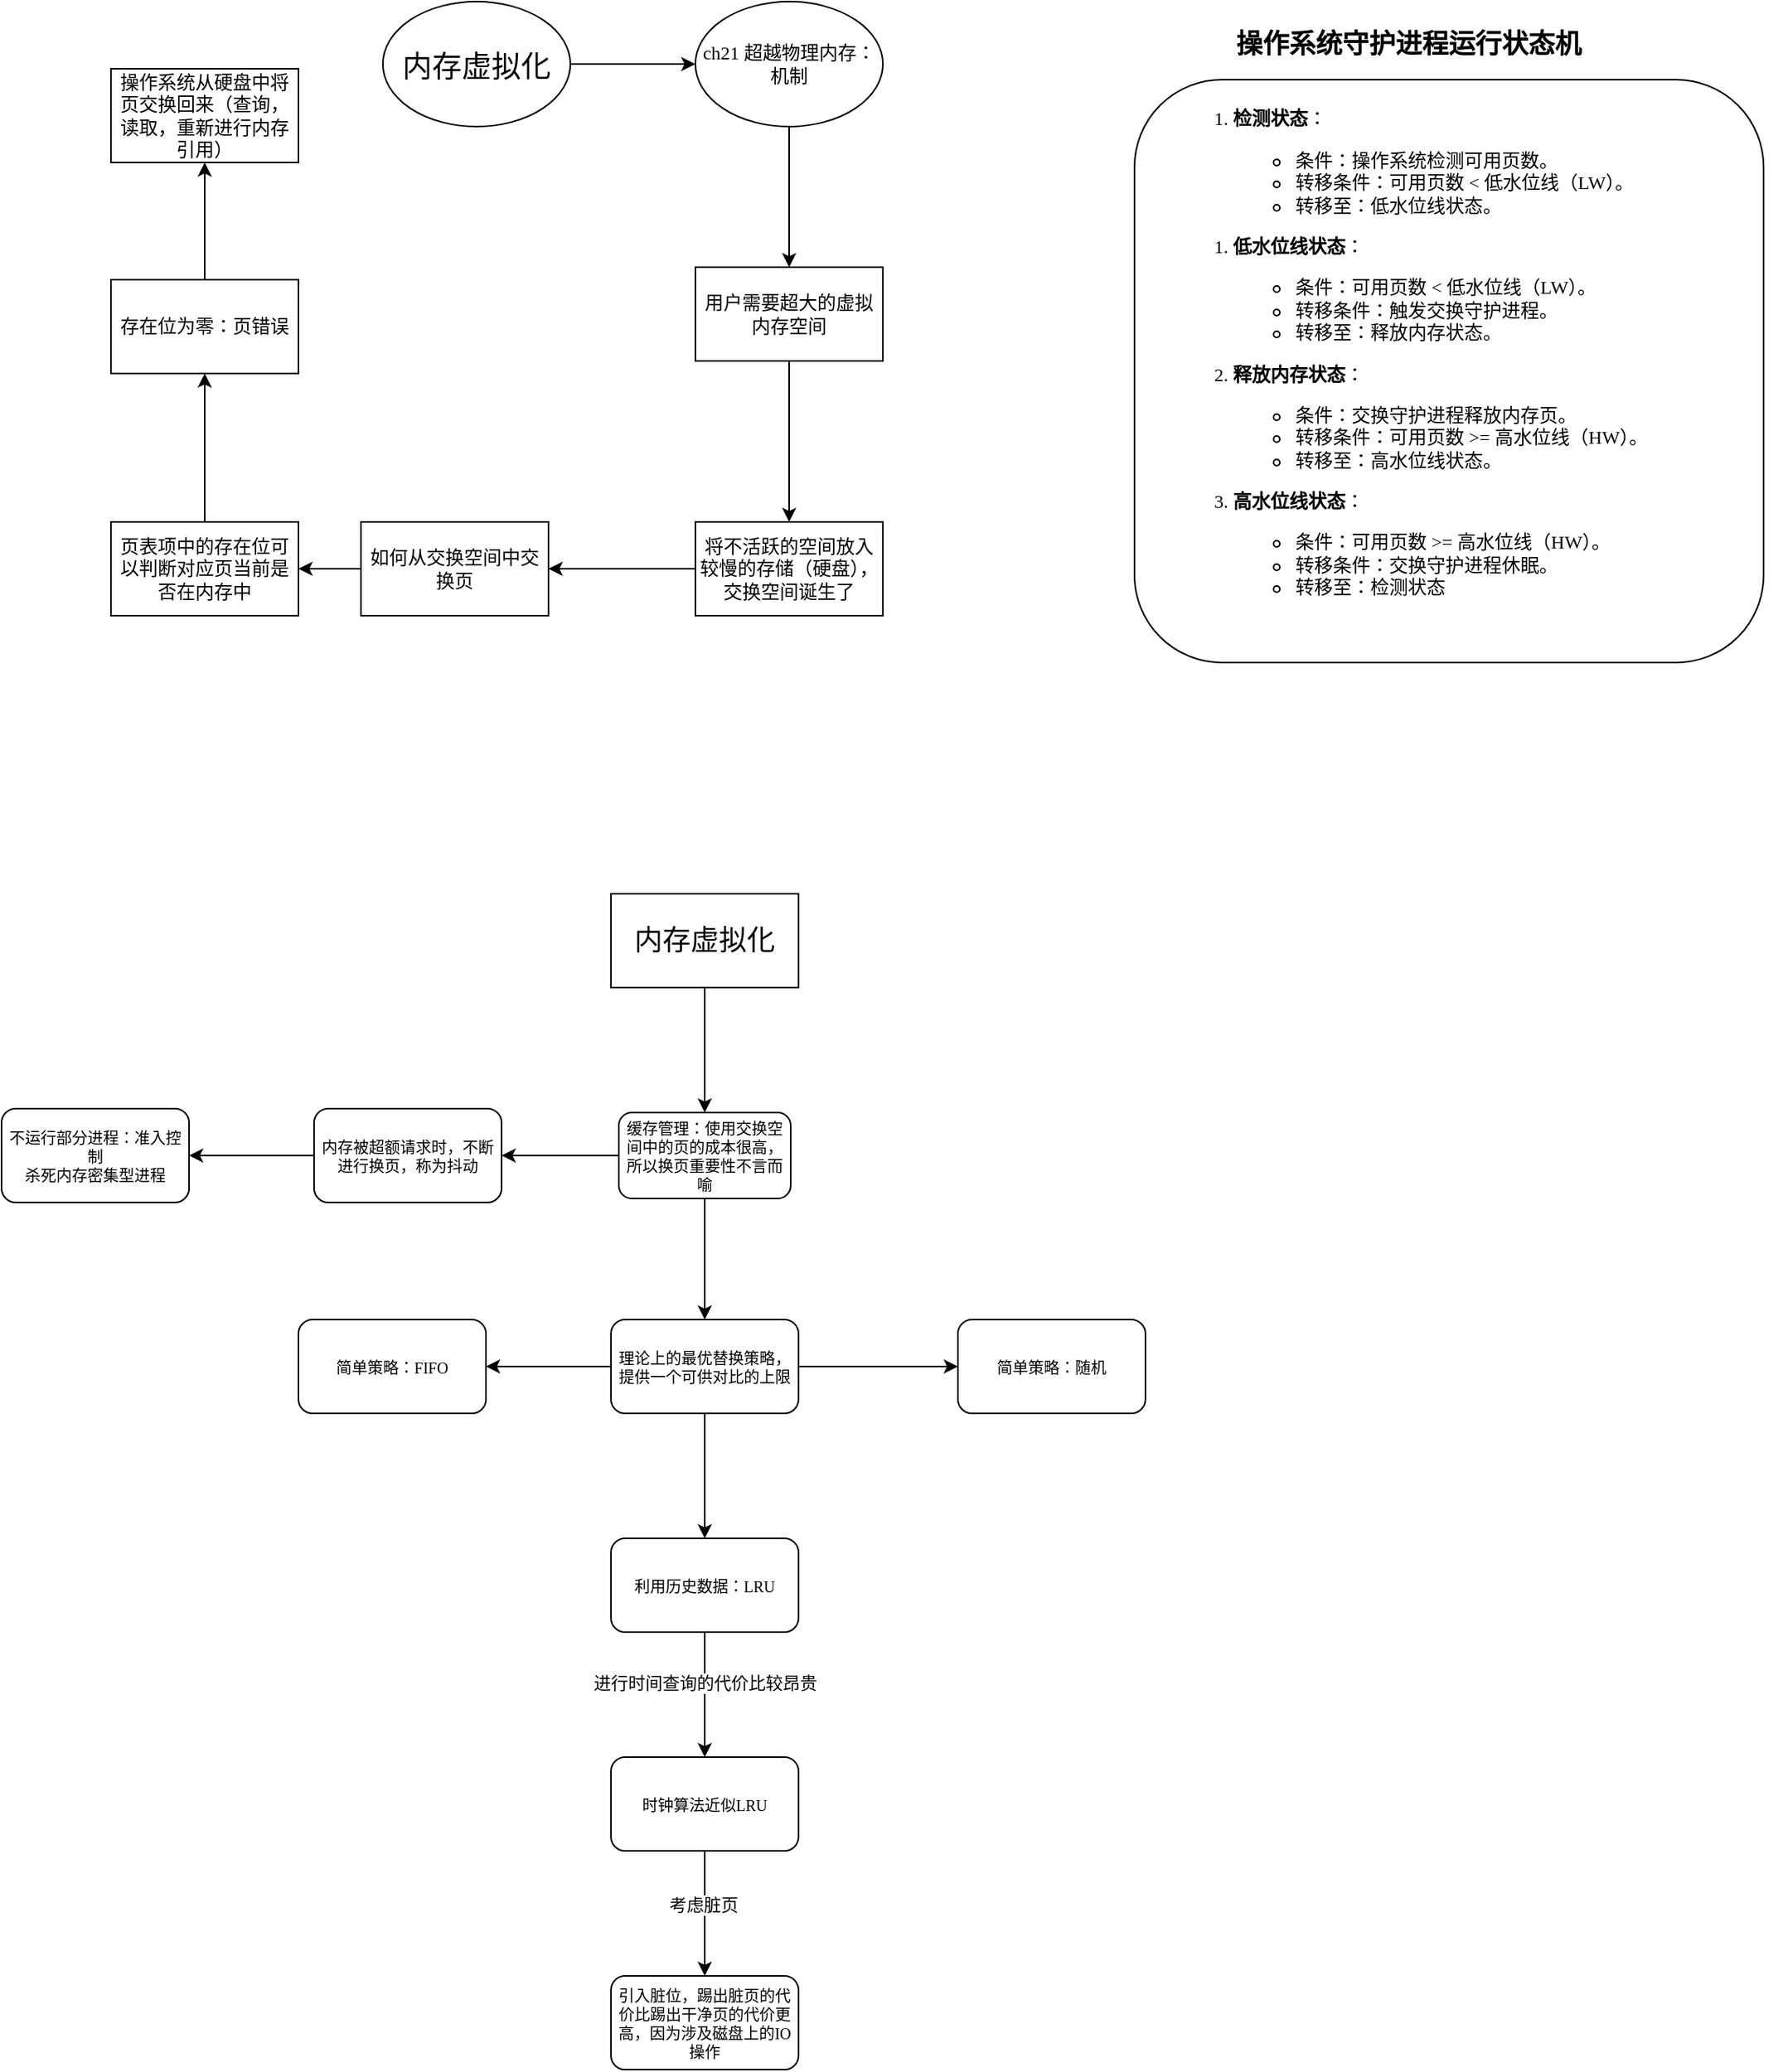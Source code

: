 <mxfile border="50" scale="3" compressed="false" locked="false" version="24.7.5">
  <diagram name="Blank" id="YmL12bMKpDGza6XwsDPr">
    <mxGraphModel dx="3270" dy="3230" grid="0" gridSize="10" guides="1" tooltips="1" connect="1" arrows="1" fold="1" page="0" pageScale="1" pageWidth="827" pageHeight="1169" background="none" math="1" shadow="0">
      <root>
        <mxCell id="X5NqExCQtvZxIxQ7pmgY-0" />
        <mxCell id="1" parent="X5NqExCQtvZxIxQ7pmgY-0" />
        <mxCell id="ypJDKsy0dtAMijzLyRpw-3" value="" style="edgeStyle=orthogonalEdgeStyle;rounded=0;orthogonalLoop=1;jettySize=auto;html=1;fontFamily=Ma Shan Zheng;fontSource=https%3A%2F%2Ffonts.googleapis.com%2Fcss%3Ffamily%3DMa%2BShan%2BZheng;" parent="1" source="ypJDKsy0dtAMijzLyRpw-1" target="ypJDKsy0dtAMijzLyRpw-2" edge="1">
          <mxGeometry relative="1" as="geometry" />
        </mxCell>
        <mxCell id="ypJDKsy0dtAMijzLyRpw-1" value="&lt;font style=&quot;font-size: 19px;&quot;&gt;内存虚拟化&lt;/font&gt;" style="ellipse;whiteSpace=wrap;html=1;fontSize=23;fontFamily=Ma Shan Zheng;fontSource=https%3A%2F%2Ffonts.googleapis.com%2Fcss%3Ffamily%3DMa%2BShan%2BZheng;" parent="1" vertex="1">
          <mxGeometry x="-205" y="-218" width="120" height="80" as="geometry" />
        </mxCell>
        <mxCell id="ypJDKsy0dtAMijzLyRpw-5" value="" style="edgeStyle=orthogonalEdgeStyle;rounded=0;orthogonalLoop=1;jettySize=auto;html=1;fontFamily=Ma Shan Zheng;fontSource=https%3A%2F%2Ffonts.googleapis.com%2Fcss%3Ffamily%3DMa%2BShan%2BZheng;" parent="1" source="ypJDKsy0dtAMijzLyRpw-2" target="ypJDKsy0dtAMijzLyRpw-4" edge="1">
          <mxGeometry relative="1" as="geometry" />
        </mxCell>
        <mxCell id="ypJDKsy0dtAMijzLyRpw-2" value="ch21 超越物理内存：机制" style="ellipse;whiteSpace=wrap;html=1;fontFamily=Ma Shan Zheng;fontSource=https%3A%2F%2Ffonts.googleapis.com%2Fcss%3Ffamily%3DMa%2BShan%2BZheng;" parent="1" vertex="1">
          <mxGeometry x="-5" y="-218" width="120" height="80" as="geometry" />
        </mxCell>
        <mxCell id="ypJDKsy0dtAMijzLyRpw-7" value="" style="edgeStyle=orthogonalEdgeStyle;rounded=0;orthogonalLoop=1;jettySize=auto;html=1;fontFamily=Ma Shan Zheng;fontSource=https%3A%2F%2Ffonts.googleapis.com%2Fcss%3Ffamily%3DMa%2BShan%2BZheng;" parent="1" source="ypJDKsy0dtAMijzLyRpw-4" target="ypJDKsy0dtAMijzLyRpw-6" edge="1">
          <mxGeometry relative="1" as="geometry" />
        </mxCell>
        <mxCell id="ypJDKsy0dtAMijzLyRpw-4" value="用户需要超大的虚拟内存空间" style="whiteSpace=wrap;html=1;fontFamily=Ma Shan Zheng;fontSource=https%3A%2F%2Ffonts.googleapis.com%2Fcss%3Ffamily%3DMa%2BShan%2BZheng;" parent="1" vertex="1">
          <mxGeometry x="-5" y="-48" width="120" height="60" as="geometry" />
        </mxCell>
        <mxCell id="ypJDKsy0dtAMijzLyRpw-9" value="" style="edgeStyle=orthogonalEdgeStyle;rounded=0;orthogonalLoop=1;jettySize=auto;html=1;fontFamily=Ma Shan Zheng;fontSource=https%3A%2F%2Ffonts.googleapis.com%2Fcss%3Ffamily%3DMa%2BShan%2BZheng;" parent="1" source="ypJDKsy0dtAMijzLyRpw-6" target="ypJDKsy0dtAMijzLyRpw-8" edge="1">
          <mxGeometry relative="1" as="geometry" />
        </mxCell>
        <mxCell id="ypJDKsy0dtAMijzLyRpw-6" value="将不活跃的空间放入较慢的存储（硬盘），交换空间诞生了" style="whiteSpace=wrap;html=1;fontFamily=Ma Shan Zheng;fontSource=https%3A%2F%2Ffonts.googleapis.com%2Fcss%3Ffamily%3DMa%2BShan%2BZheng;" parent="1" vertex="1">
          <mxGeometry x="-5" y="115" width="120" height="60" as="geometry" />
        </mxCell>
        <mxCell id="ypJDKsy0dtAMijzLyRpw-11" value="" style="edgeStyle=orthogonalEdgeStyle;rounded=0;orthogonalLoop=1;jettySize=auto;html=1;fontFamily=Ma Shan Zheng;fontSource=https%3A%2F%2Ffonts.googleapis.com%2Fcss%3Ffamily%3DMa%2BShan%2BZheng;" parent="1" source="ypJDKsy0dtAMijzLyRpw-8" target="ypJDKsy0dtAMijzLyRpw-10" edge="1">
          <mxGeometry relative="1" as="geometry" />
        </mxCell>
        <mxCell id="ypJDKsy0dtAMijzLyRpw-8" value="如何从交换空间中交换页" style="whiteSpace=wrap;html=1;fontFamily=Ma Shan Zheng;fontSource=https%3A%2F%2Ffonts.googleapis.com%2Fcss%3Ffamily%3DMa%2BShan%2BZheng;" parent="1" vertex="1">
          <mxGeometry x="-219" y="115" width="120" height="60" as="geometry" />
        </mxCell>
        <mxCell id="ypJDKsy0dtAMijzLyRpw-13" value="" style="edgeStyle=orthogonalEdgeStyle;rounded=0;orthogonalLoop=1;jettySize=auto;html=1;fontFamily=Ma Shan Zheng;fontSource=https%3A%2F%2Ffonts.googleapis.com%2Fcss%3Ffamily%3DMa%2BShan%2BZheng;" parent="1" source="ypJDKsy0dtAMijzLyRpw-10" target="ypJDKsy0dtAMijzLyRpw-12" edge="1">
          <mxGeometry relative="1" as="geometry" />
        </mxCell>
        <mxCell id="ypJDKsy0dtAMijzLyRpw-10" value="页表项中的存在位可以判断对应页当前是否在内存中" style="whiteSpace=wrap;html=1;fontFamily=Ma Shan Zheng;fontSource=https%3A%2F%2Ffonts.googleapis.com%2Fcss%3Ffamily%3DMa%2BShan%2BZheng;" parent="1" vertex="1">
          <mxGeometry x="-379" y="115" width="120" height="60" as="geometry" />
        </mxCell>
        <mxCell id="ypJDKsy0dtAMijzLyRpw-15" value="" style="edgeStyle=orthogonalEdgeStyle;rounded=0;orthogonalLoop=1;jettySize=auto;html=1;fontFamily=Ma Shan Zheng;fontSource=https%3A%2F%2Ffonts.googleapis.com%2Fcss%3Ffamily%3DMa%2BShan%2BZheng;" parent="1" source="ypJDKsy0dtAMijzLyRpw-12" target="ypJDKsy0dtAMijzLyRpw-14" edge="1">
          <mxGeometry relative="1" as="geometry" />
        </mxCell>
        <mxCell id="ypJDKsy0dtAMijzLyRpw-12" value="存在位为零：页错误" style="whiteSpace=wrap;html=1;fontFamily=Ma Shan Zheng;fontSource=https%3A%2F%2Ffonts.googleapis.com%2Fcss%3Ffamily%3DMa%2BShan%2BZheng;" parent="1" vertex="1">
          <mxGeometry x="-379" y="-40" width="120" height="60" as="geometry" />
        </mxCell>
        <mxCell id="ypJDKsy0dtAMijzLyRpw-14" value="操作系统从硬盘中将页交换回来（查询，读取，重新进行内存引用）" style="whiteSpace=wrap;html=1;fontFamily=Ma Shan Zheng;fontSource=https%3A%2F%2Ffonts.googleapis.com%2Fcss%3Ffamily%3DMa%2BShan%2BZheng;" parent="1" vertex="1">
          <mxGeometry x="-379" y="-175" width="120" height="60" as="geometry" />
        </mxCell>
        <mxCell id="ypJDKsy0dtAMijzLyRpw-38" value="" style="group;fontFamily=Ma Shan Zheng;fontSource=https%3A%2F%2Ffonts.googleapis.com%2Fcss%3Ffamily%3DMa%2BShan%2BZheng;" parent="1" vertex="1" connectable="0">
          <mxGeometry x="276" y="-206" width="414" height="411" as="geometry" />
        </mxCell>
        <mxCell id="ypJDKsy0dtAMijzLyRpw-26" value="&lt;b&gt;&lt;font style=&quot;font-size: 17px;&quot;&gt;操作系统守护进程运行状态机&lt;/font&gt;&lt;/b&gt;" style="text;html=1;align=center;verticalAlign=middle;resizable=0;points=[];autosize=1;strokeColor=none;fillColor=none;fontFamily=Ma Shan Zheng;fontSource=https%3A%2F%2Ffonts.googleapis.com%2Fcss%3Ffamily%3DMa%2BShan%2BZheng;" parent="ypJDKsy0dtAMijzLyRpw-38" vertex="1">
          <mxGeometry x="55" width="239" height="32" as="geometry" />
        </mxCell>
        <mxCell id="ypJDKsy0dtAMijzLyRpw-37" value="" style="group;fontFamily=Ma Shan Zheng;fontSource=https%3A%2F%2Ffonts.googleapis.com%2Fcss%3Ffamily%3DMa%2BShan%2BZheng;" parent="ypJDKsy0dtAMijzLyRpw-38" vertex="1" connectable="0">
          <mxGeometry y="38" width="414" height="373" as="geometry" />
        </mxCell>
        <mxCell id="ypJDKsy0dtAMijzLyRpw-35" value="&lt;ol&gt;&lt;li&gt;&lt;p style=&quot;background-color: initial; display: inline !important;&quot;&gt;&lt;strong&gt;检测状态&lt;/strong&gt;：&lt;/p&gt;&lt;/li&gt;&lt;/ol&gt;&lt;ul&gt;&lt;ul&gt;&lt;li&gt;&lt;span style=&quot;background-color: initial;&quot;&gt;条件：操作系统检测可用页数。&lt;/span&gt;&lt;/li&gt;&lt;li&gt;&lt;span style=&quot;background-color: initial;&quot;&gt;转移条件：可用页数 &amp;lt; 低水位线（LW）。&lt;/span&gt;&lt;/li&gt;&lt;li&gt;&lt;span style=&quot;background-color: initial;&quot;&gt;转移至：低水位线状态。&lt;/span&gt;&lt;/li&gt;&lt;/ul&gt;&lt;/ul&gt;&lt;ol&gt;&lt;li&gt;&lt;p&gt;&lt;strong&gt;低水位线状态&lt;/strong&gt;：&lt;/p&gt;&lt;ul&gt;&lt;li&gt;条件：可用页数 &amp;lt; 低水位线（LW）。&lt;/li&gt;&lt;li&gt;转移条件：触发交换守护进程。&lt;/li&gt;&lt;li&gt;转移至：释放内存状态。&lt;/li&gt;&lt;/ul&gt;&lt;/li&gt;&lt;li&gt;&lt;p&gt;&lt;strong&gt;释放内存状态&lt;/strong&gt;：&lt;/p&gt;&lt;ul&gt;&lt;li&gt;条件：交换守护进程释放内存页。&lt;/li&gt;&lt;li&gt;转移条件：可用页数 &amp;gt;= 高水位线（HW）。&lt;/li&gt;&lt;li&gt;转移至：高水位线状态。&lt;/li&gt;&lt;/ul&gt;&lt;/li&gt;&lt;li&gt;&lt;p&gt;&lt;strong&gt;高水位线状态&lt;/strong&gt;：&lt;/p&gt;&lt;ul&gt;&lt;li&gt;条件：可用页数 &amp;gt;= 高水位线（HW）。&lt;/li&gt;&lt;li&gt;转移条件：交换守护进程休眠。&lt;/li&gt;&lt;li&gt;转移至：检测状态&lt;/li&gt;&lt;/ul&gt;&lt;/li&gt;&lt;/ol&gt;" style="text;html=1;align=left;verticalAlign=middle;whiteSpace=wrap;rounded=0;fillColor=none;gradientColor=none;fontFamily=Ma Shan Zheng;fontSource=https%3A%2F%2Ffonts.googleapis.com%2Fcss%3Ffamily%3DMa%2BShan%2BZheng;" parent="ypJDKsy0dtAMijzLyRpw-37" vertex="1">
          <mxGeometry x="20.938" y="4.571" width="393.062" height="341.002" as="geometry" />
        </mxCell>
        <mxCell id="ypJDKsy0dtAMijzLyRpw-36" value="" style="rounded=1;whiteSpace=wrap;html=1;textOpacity=0;fillColor=none;fontFamily=Ma Shan Zheng;fontSource=https%3A%2F%2Ffonts.googleapis.com%2Fcss%3Ffamily%3DMa%2BShan%2BZheng;" parent="ypJDKsy0dtAMijzLyRpw-37" vertex="1">
          <mxGeometry width="402.579" height="373" as="geometry" />
        </mxCell>
        <mxCell id="ypJDKsy0dtAMijzLyRpw-41" value="" style="edgeStyle=orthogonalEdgeStyle;rounded=0;orthogonalLoop=1;jettySize=auto;html=1;fontFamily=Ma Shan Zheng;fontSource=https%3A%2F%2Ffonts.googleapis.com%2Fcss%3Ffamily%3DMa%2BShan%2BZheng;" parent="1" source="ypJDKsy0dtAMijzLyRpw-39" target="ypJDKsy0dtAMijzLyRpw-40" edge="1">
          <mxGeometry relative="1" as="geometry" />
        </mxCell>
        <mxCell id="ypJDKsy0dtAMijzLyRpw-39" value="&lt;span style=&quot;font-size: 18px;&quot;&gt;&lt;font data-font-src=&quot;https://fonts.googleapis.com/css?family=Ma+Shan+Zheng&quot; face=&quot;Ma Shan Zheng&quot;&gt;内存虚拟化&lt;/font&gt;&lt;/span&gt;" style="whiteSpace=wrap;html=1;fontFamily=Ma Shan Zheng;fontSource=https%3A%2F%2Ffonts.googleapis.com%2Fcss%3Ffamily%3DMa%2BShan%2BZheng;" parent="1" vertex="1">
          <mxGeometry x="-59" y="353" width="120" height="60" as="geometry" />
        </mxCell>
        <mxCell id="zONBT_2-abQSKV9IxU---3" value="" style="edgeStyle=orthogonalEdgeStyle;rounded=0;orthogonalLoop=1;jettySize=auto;html=1;" edge="1" parent="1" source="ypJDKsy0dtAMijzLyRpw-40" target="zONBT_2-abQSKV9IxU---2">
          <mxGeometry relative="1" as="geometry" />
        </mxCell>
        <mxCell id="zONBT_2-abQSKV9IxU---19" value="" style="edgeStyle=orthogonalEdgeStyle;rounded=0;orthogonalLoop=1;jettySize=auto;html=1;" edge="1" parent="1" source="ypJDKsy0dtAMijzLyRpw-40" target="zONBT_2-abQSKV9IxU---18">
          <mxGeometry relative="1" as="geometry" />
        </mxCell>
        <mxCell id="ypJDKsy0dtAMijzLyRpw-40" value="&lt;font style=&quot;font-size: 10px;&quot; data-font-src=&quot;https://fonts.googleapis.com/css?family=Ma+Shan+Zheng&quot; face=&quot;Ma Shan Zheng&quot;&gt;&lt;font style=&quot;font-size: 10px;&quot; data-font-src=&quot;https://fonts.googleapis.com/css?family=Ma+Shan+Zheng&quot;&gt;缓存管&lt;/font&gt;&lt;font style=&quot;font-size: 10px;&quot; data-font-src=&quot;https://fonts.googleapis.com/css?family=Noto+Serif+Simplified+Chinese&quot;&gt;理：使用交换空间中的页的成本很高，所以换页重要性不言而喻&lt;/font&gt;&lt;/font&gt;" style="rounded=1;whiteSpace=wrap;html=1;fontFamily=Ma Shan Zheng;fontSource=https%3A%2F%2Ffonts.googleapis.com%2Fcss%3Ffamily%3DMa%2BShan%2BZheng;fontSize=10;" parent="1" vertex="1">
          <mxGeometry x="-54" y="493" width="110" height="55" as="geometry" />
        </mxCell>
        <mxCell id="zONBT_2-abQSKV9IxU---5" value="" style="edgeStyle=orthogonalEdgeStyle;rounded=0;orthogonalLoop=1;jettySize=auto;html=1;" edge="1" parent="1" source="zONBT_2-abQSKV9IxU---2" target="zONBT_2-abQSKV9IxU---4">
          <mxGeometry relative="1" as="geometry" />
        </mxCell>
        <mxCell id="zONBT_2-abQSKV9IxU---7" value="" style="edgeStyle=orthogonalEdgeStyle;rounded=0;orthogonalLoop=1;jettySize=auto;html=1;" edge="1" parent="1" source="zONBT_2-abQSKV9IxU---2" target="zONBT_2-abQSKV9IxU---6">
          <mxGeometry relative="1" as="geometry" />
        </mxCell>
        <mxCell id="zONBT_2-abQSKV9IxU---9" value="" style="edgeStyle=orthogonalEdgeStyle;rounded=0;orthogonalLoop=1;jettySize=auto;html=1;" edge="1" parent="1" source="zONBT_2-abQSKV9IxU---2" target="zONBT_2-abQSKV9IxU---8">
          <mxGeometry relative="1" as="geometry" />
        </mxCell>
        <mxCell id="zONBT_2-abQSKV9IxU---2" value="理论上的最优替换策略，提供一个可供对比的上限" style="whiteSpace=wrap;html=1;fontSize=10;fontFamily=Ma Shan Zheng;rounded=1;fontSource=https%3A%2F%2Ffonts.googleapis.com%2Fcss%3Ffamily%3DMa%2BShan%2BZheng;" vertex="1" parent="1">
          <mxGeometry x="-59" y="625.5" width="120" height="60" as="geometry" />
        </mxCell>
        <mxCell id="zONBT_2-abQSKV9IxU---4" value="简单策略：&lt;font face=&quot;Comic Sans MS&quot;&gt;FIFO&lt;/font&gt;" style="rounded=1;whiteSpace=wrap;html=1;fontSize=10;fontFamily=Ma Shan Zheng;fontSource=https%3A%2F%2Ffonts.googleapis.com%2Fcss%3Ffamily%3DMa%2BShan%2BZheng;" vertex="1" parent="1">
          <mxGeometry x="-259" y="625.5" width="120" height="60" as="geometry" />
        </mxCell>
        <mxCell id="zONBT_2-abQSKV9IxU---6" value="简单策略：随机" style="rounded=1;whiteSpace=wrap;html=1;fontSize=10;fontFamily=Ma Shan Zheng;fontSource=https%3A%2F%2Ffonts.googleapis.com%2Fcss%3Ffamily%3DMa%2BShan%2BZheng;" vertex="1" parent="1">
          <mxGeometry x="163" y="625.5" width="120" height="60" as="geometry" />
        </mxCell>
        <mxCell id="zONBT_2-abQSKV9IxU---11" value="" style="edgeStyle=orthogonalEdgeStyle;rounded=0;orthogonalLoop=1;jettySize=auto;html=1;" edge="1" parent="1" source="zONBT_2-abQSKV9IxU---8" target="zONBT_2-abQSKV9IxU---10">
          <mxGeometry relative="1" as="geometry" />
        </mxCell>
        <mxCell id="zONBT_2-abQSKV9IxU---12" value="&lt;font face=&quot;Ma Shan Zheng&quot;&gt;进行时间查询的代价比较昂贵&lt;/font&gt;" style="edgeLabel;html=1;align=center;verticalAlign=middle;resizable=0;points=[];" vertex="1" connectable="0" parent="zONBT_2-abQSKV9IxU---11">
          <mxGeometry x="-0.194" relative="1" as="geometry">
            <mxPoint as="offset" />
          </mxGeometry>
        </mxCell>
        <mxCell id="zONBT_2-abQSKV9IxU---8" value="利用历史数据：&lt;font face=&quot;Comic Sans MS&quot;&gt;LRU&lt;/font&gt;" style="whiteSpace=wrap;html=1;fontSize=10;fontFamily=Ma Shan Zheng;rounded=1;fontSource=https%3A%2F%2Ffonts.googleapis.com%2Fcss%3Ffamily%3DMa%2BShan%2BZheng;" vertex="1" parent="1">
          <mxGeometry x="-59" y="765.5" width="120" height="60" as="geometry" />
        </mxCell>
        <mxCell id="zONBT_2-abQSKV9IxU---14" value="" style="edgeStyle=orthogonalEdgeStyle;rounded=0;orthogonalLoop=1;jettySize=auto;html=1;" edge="1" parent="1" source="zONBT_2-abQSKV9IxU---10" target="zONBT_2-abQSKV9IxU---13">
          <mxGeometry relative="1" as="geometry" />
        </mxCell>
        <mxCell id="zONBT_2-abQSKV9IxU---15" value="考虑脏页" style="edgeLabel;html=1;align=center;verticalAlign=middle;resizable=0;points=[];fontFamily=Ma Shan Zheng;fontSource=https%3A%2F%2Ffonts.googleapis.com%2Fcss%3Ffamily%3DMa%2BShan%2BZheng;" vertex="1" connectable="0" parent="zONBT_2-abQSKV9IxU---14">
          <mxGeometry x="-0.14" y="-1" relative="1" as="geometry">
            <mxPoint as="offset" />
          </mxGeometry>
        </mxCell>
        <mxCell id="zONBT_2-abQSKV9IxU---10" value="时钟算法近似&lt;font face=&quot;Comic Sans MS&quot;&gt;LRU&lt;/font&gt;" style="whiteSpace=wrap;html=1;fontSize=10;fontFamily=Ma Shan Zheng;rounded=1;fontSource=https%3A%2F%2Ffonts.googleapis.com%2Fcss%3Ffamily%3DMa%2BShan%2BZheng;" vertex="1" parent="1">
          <mxGeometry x="-59" y="905.5" width="120" height="60" as="geometry" />
        </mxCell>
        <mxCell id="zONBT_2-abQSKV9IxU---13" value="引入脏位，踢出脏页的代价比踢出干净页的代价更高，因为涉及磁盘上的&lt;font face=&quot;Comic Sans MS&quot;&gt;IO&lt;/font&gt;操作" style="whiteSpace=wrap;html=1;fontSize=10;fontFamily=Ma Shan Zheng;rounded=1;fontSource=https%3A%2F%2Ffonts.googleapis.com%2Fcss%3Ffamily%3DMa%2BShan%2BZheng;" vertex="1" parent="1">
          <mxGeometry x="-59" y="1045.5" width="120" height="60" as="geometry" />
        </mxCell>
        <mxCell id="zONBT_2-abQSKV9IxU---21" value="" style="edgeStyle=orthogonalEdgeStyle;rounded=0;orthogonalLoop=1;jettySize=auto;html=1;" edge="1" parent="1" source="zONBT_2-abQSKV9IxU---18" target="zONBT_2-abQSKV9IxU---20">
          <mxGeometry relative="1" as="geometry" />
        </mxCell>
        <mxCell id="zONBT_2-abQSKV9IxU---18" value="内存被超额请求时，不断进行换页，称为抖动" style="whiteSpace=wrap;html=1;fontSize=10;fontFamily=Ma Shan Zheng;rounded=1;fontSource=https%3A%2F%2Ffonts.googleapis.com%2Fcss%3Ffamily%3DMa%2BShan%2BZheng;" vertex="1" parent="1">
          <mxGeometry x="-249" y="490.5" width="120" height="60" as="geometry" />
        </mxCell>
        <mxCell id="zONBT_2-abQSKV9IxU---20" value="不运行部分进程：准入控制&lt;br&gt;杀死内存密集型进程" style="whiteSpace=wrap;html=1;fontSize=10;fontFamily=Ma Shan Zheng;rounded=1;fontSource=https%3A%2F%2Ffonts.googleapis.com%2Fcss%3Ffamily%3DMa%2BShan%2BZheng;" vertex="1" parent="1">
          <mxGeometry x="-449" y="490.5" width="120" height="60" as="geometry" />
        </mxCell>
      </root>
    </mxGraphModel>
  </diagram>
</mxfile>
